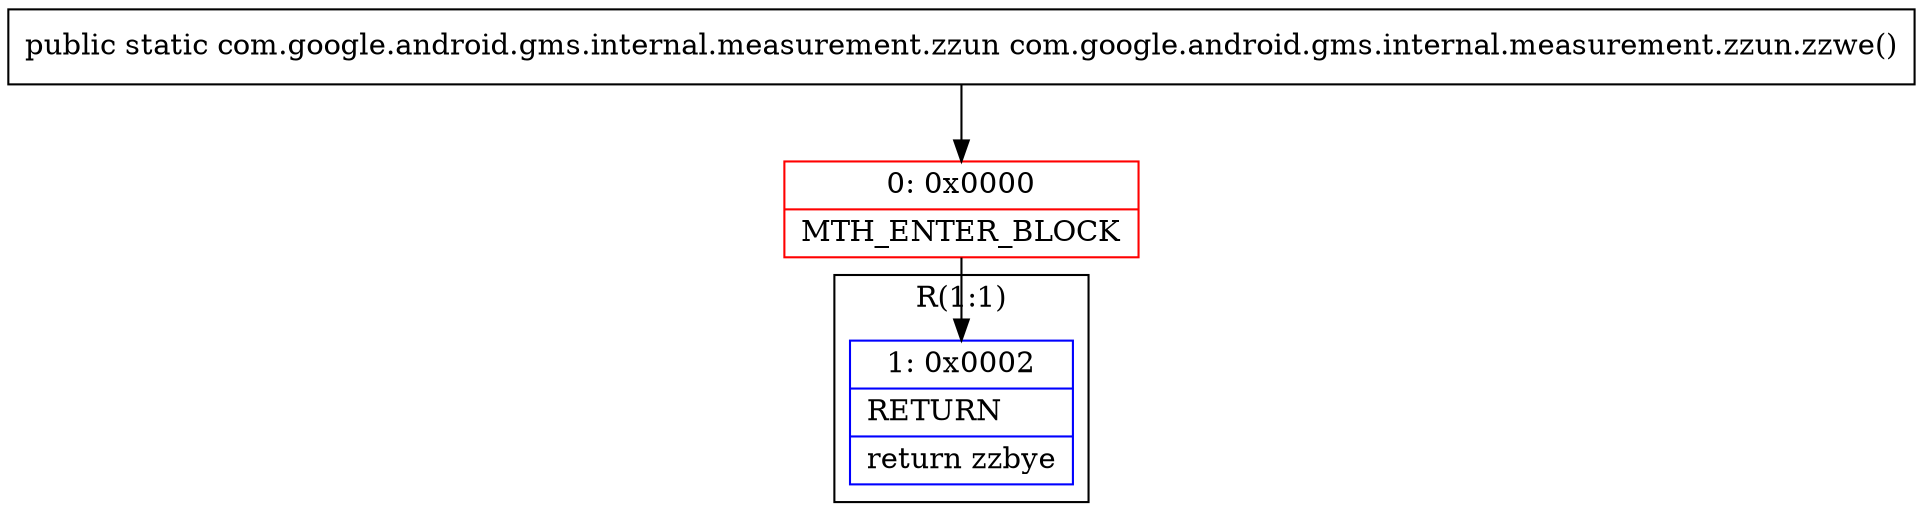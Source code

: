 digraph "CFG forcom.google.android.gms.internal.measurement.zzun.zzwe()Lcom\/google\/android\/gms\/internal\/measurement\/zzun;" {
subgraph cluster_Region_1097136809 {
label = "R(1:1)";
node [shape=record,color=blue];
Node_1 [shape=record,label="{1\:\ 0x0002|RETURN\l|return zzbye\l}"];
}
Node_0 [shape=record,color=red,label="{0\:\ 0x0000|MTH_ENTER_BLOCK\l}"];
MethodNode[shape=record,label="{public static com.google.android.gms.internal.measurement.zzun com.google.android.gms.internal.measurement.zzun.zzwe() }"];
MethodNode -> Node_0;
Node_0 -> Node_1;
}

